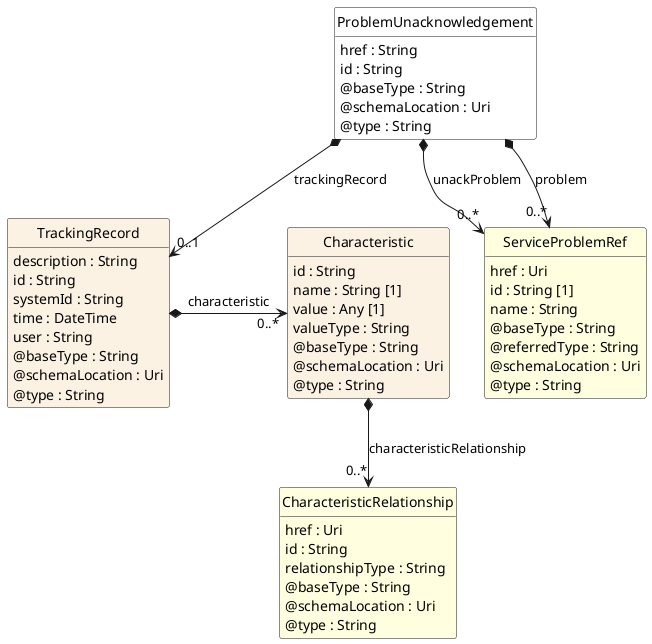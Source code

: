 @startuml
hide circle
hide methods
hide stereotype
show <<Enumeration>> stereotype
skinparam class {
   BackgroundColor<<Enumeration>> #E6F5F7
   BackgroundColor<<Ref>> #FFFFE0
   BackgroundColor<<Pivot>> #FFFFFFF
   BackgroundColor<<SimpleType>> #E2F0DA
   BackgroundColor #FCF2E3
}

class ProblemUnacknowledgement <<Pivot>> {
    href : String
    id : String
    @baseType : String
    @schemaLocation : Uri
    @type : String
}

class ServiceProblemRef  <<Ref>> {
    href : Uri
    id : String [1]
    name : String
    @baseType : String
    @referredType : String
    @schemaLocation : Uri
    @type : String
}

class TrackingRecord  {
    description : String
    id : String
    systemId : String
    time : DateTime
    user : String
    @baseType : String
    @schemaLocation : Uri
    @type : String
}

class Characteristic  {
    id : String
    name : String [1]
    value : Any [1]
    valueType : String
    @baseType : String
    @schemaLocation : Uri
    @type : String
}

class CharacteristicRelationship  <<Ref>> {
    href : Uri
    id : String
    relationshipType : String
    @baseType : String
    @schemaLocation : Uri
    @type : String
}

ProblemUnacknowledgement *-->  "0..*" ServiceProblemRef : unackProblem

ProblemUnacknowledgement *-->  "0..*" ServiceProblemRef : problem

ProblemUnacknowledgement *-->  "0..1" TrackingRecord : trackingRecord

TrackingRecord *-right-> "0..*" Characteristic : characteristic

Characteristic *-->  "0..*" CharacteristicRelationship : characteristicRelationship

@enduml